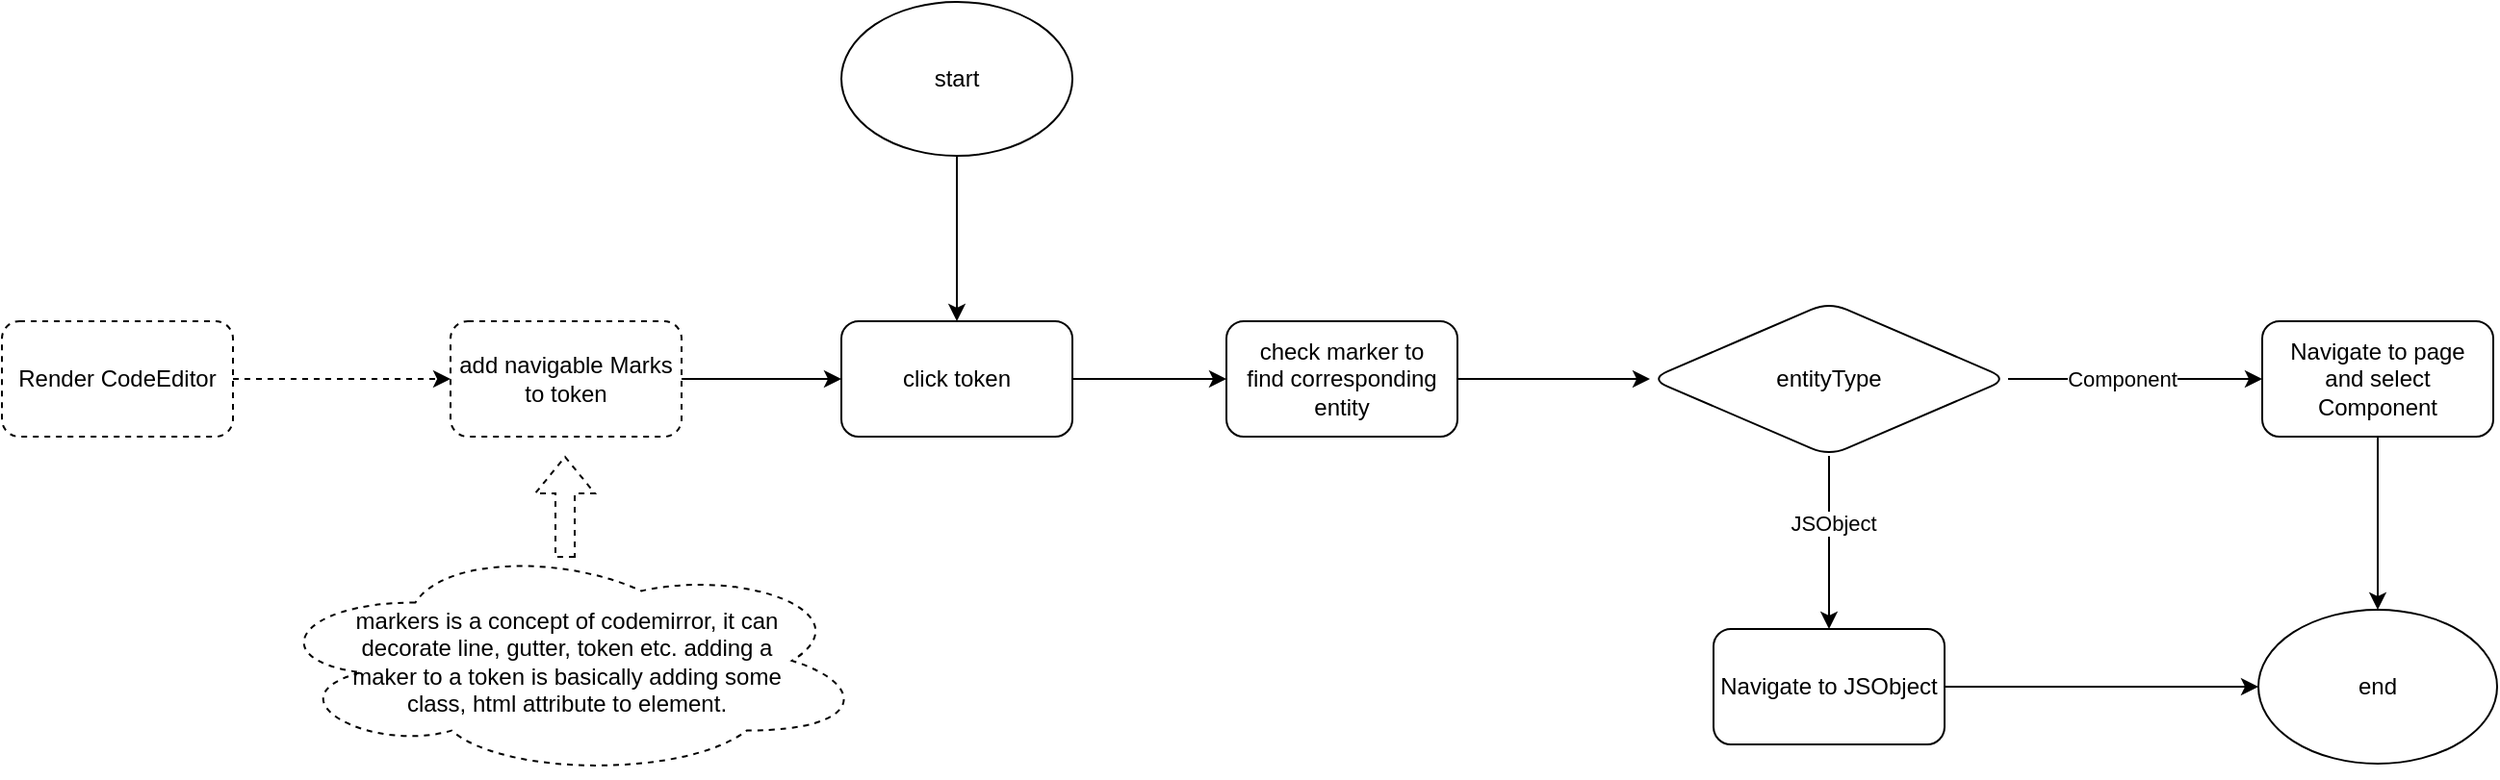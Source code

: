<mxfile version="22.0.8" type="github">
  <diagram name="第 1 页" id="ZBBKYDuIlerTsr3Q6FEJ">
    <mxGraphModel dx="2860" dy="1057" grid="0" gridSize="10" guides="1" tooltips="1" connect="1" arrows="1" fold="1" page="0" pageScale="1" pageWidth="827" pageHeight="1169" math="0" shadow="0">
      <root>
        <mxCell id="0" />
        <mxCell id="1" parent="0" />
        <mxCell id="jNZ0BRla7mMMRP4NIAB--3" value="" style="edgeStyle=orthogonalEdgeStyle;rounded=0;orthogonalLoop=1;jettySize=auto;html=1;dashed=1;" edge="1" parent="1" source="jNZ0BRla7mMMRP4NIAB--1" target="jNZ0BRla7mMMRP4NIAB--2">
          <mxGeometry relative="1" as="geometry" />
        </mxCell>
        <mxCell id="jNZ0BRla7mMMRP4NIAB--1" value="Render CodeEditor" style="rounded=1;whiteSpace=wrap;html=1;dashed=1;" vertex="1" parent="1">
          <mxGeometry x="-592" y="255" width="120" height="60" as="geometry" />
        </mxCell>
        <mxCell id="jNZ0BRla7mMMRP4NIAB--6" value="" style="edgeStyle=orthogonalEdgeStyle;rounded=0;orthogonalLoop=1;jettySize=auto;html=1;" edge="1" parent="1" source="jNZ0BRla7mMMRP4NIAB--2" target="jNZ0BRla7mMMRP4NIAB--5">
          <mxGeometry relative="1" as="geometry" />
        </mxCell>
        <mxCell id="jNZ0BRla7mMMRP4NIAB--2" value="add&amp;nbsp;navigable&lt;span style=&quot;background-color: initial;&quot;&gt;&amp;nbsp;Marks to&lt;/span&gt;&amp;nbsp;token" style="whiteSpace=wrap;html=1;rounded=1;dashed=1;" vertex="1" parent="1">
          <mxGeometry x="-359" y="255" width="120" height="60" as="geometry" />
        </mxCell>
        <mxCell id="jNZ0BRla7mMMRP4NIAB--4" value="markers is a concept of codemirror, it can &lt;br&gt;decorate line, gutter, token etc. adding a&lt;br&gt;maker to a token is basically adding some &lt;br&gt;class, html attribute to element." style="ellipse;shape=cloud;whiteSpace=wrap;html=1;dashed=1;" vertex="1" parent="1">
          <mxGeometry x="-455.5" y="371" width="313" height="121" as="geometry" />
        </mxCell>
        <mxCell id="jNZ0BRla7mMMRP4NIAB--10" value="" style="edgeStyle=orthogonalEdgeStyle;rounded=0;orthogonalLoop=1;jettySize=auto;html=1;" edge="1" parent="1" source="jNZ0BRla7mMMRP4NIAB--5" target="jNZ0BRla7mMMRP4NIAB--9">
          <mxGeometry relative="1" as="geometry" />
        </mxCell>
        <mxCell id="jNZ0BRla7mMMRP4NIAB--5" value="click token" style="whiteSpace=wrap;html=1;rounded=1;" vertex="1" parent="1">
          <mxGeometry x="-156" y="255" width="120" height="60" as="geometry" />
        </mxCell>
        <mxCell id="jNZ0BRla7mMMRP4NIAB--8" style="edgeStyle=orthogonalEdgeStyle;rounded=0;orthogonalLoop=1;jettySize=auto;html=1;" edge="1" parent="1" source="jNZ0BRla7mMMRP4NIAB--7" target="jNZ0BRla7mMMRP4NIAB--5">
          <mxGeometry relative="1" as="geometry" />
        </mxCell>
        <mxCell id="jNZ0BRla7mMMRP4NIAB--7" value="start" style="ellipse;whiteSpace=wrap;html=1;" vertex="1" parent="1">
          <mxGeometry x="-156" y="89" width="120" height="80" as="geometry" />
        </mxCell>
        <mxCell id="jNZ0BRla7mMMRP4NIAB--12" value="" style="edgeStyle=orthogonalEdgeStyle;rounded=0;orthogonalLoop=1;jettySize=auto;html=1;" edge="1" parent="1" source="jNZ0BRla7mMMRP4NIAB--9" target="jNZ0BRla7mMMRP4NIAB--11">
          <mxGeometry relative="1" as="geometry" />
        </mxCell>
        <mxCell id="jNZ0BRla7mMMRP4NIAB--9" value="check marker to&lt;br&gt;find corresponding&lt;br&gt;entity" style="whiteSpace=wrap;html=1;rounded=1;" vertex="1" parent="1">
          <mxGeometry x="44" y="255" width="120" height="60" as="geometry" />
        </mxCell>
        <mxCell id="jNZ0BRla7mMMRP4NIAB--14" value="" style="edgeStyle=orthogonalEdgeStyle;rounded=0;orthogonalLoop=1;jettySize=auto;html=1;" edge="1" parent="1" source="jNZ0BRla7mMMRP4NIAB--11" target="jNZ0BRla7mMMRP4NIAB--13">
          <mxGeometry relative="1" as="geometry" />
        </mxCell>
        <mxCell id="jNZ0BRla7mMMRP4NIAB--19" value="Component" style="edgeLabel;html=1;align=center;verticalAlign=middle;resizable=0;points=[];" vertex="1" connectable="0" parent="jNZ0BRla7mMMRP4NIAB--14">
          <mxGeometry x="-0.115" relative="1" as="geometry">
            <mxPoint as="offset" />
          </mxGeometry>
        </mxCell>
        <mxCell id="jNZ0BRla7mMMRP4NIAB--16" value="" style="edgeStyle=orthogonalEdgeStyle;rounded=0;orthogonalLoop=1;jettySize=auto;html=1;" edge="1" parent="1" source="jNZ0BRla7mMMRP4NIAB--11" target="jNZ0BRla7mMMRP4NIAB--15">
          <mxGeometry relative="1" as="geometry" />
        </mxCell>
        <mxCell id="jNZ0BRla7mMMRP4NIAB--17" value="JSObject" style="edgeLabel;html=1;align=center;verticalAlign=middle;resizable=0;points=[];" vertex="1" connectable="0" parent="jNZ0BRla7mMMRP4NIAB--16">
          <mxGeometry x="-0.222" y="2" relative="1" as="geometry">
            <mxPoint as="offset" />
          </mxGeometry>
        </mxCell>
        <mxCell id="jNZ0BRla7mMMRP4NIAB--11" value="entityType" style="rhombus;whiteSpace=wrap;html=1;rounded=1;" vertex="1" parent="1">
          <mxGeometry x="264" y="245" width="186" height="80" as="geometry" />
        </mxCell>
        <mxCell id="jNZ0BRla7mMMRP4NIAB--22" style="edgeStyle=orthogonalEdgeStyle;rounded=0;orthogonalLoop=1;jettySize=auto;html=1;" edge="1" parent="1" source="jNZ0BRla7mMMRP4NIAB--13" target="jNZ0BRla7mMMRP4NIAB--20">
          <mxGeometry relative="1" as="geometry" />
        </mxCell>
        <mxCell id="jNZ0BRla7mMMRP4NIAB--13" value="Navigate to page&lt;br&gt;and select Component" style="whiteSpace=wrap;html=1;rounded=1;" vertex="1" parent="1">
          <mxGeometry x="582" y="255" width="120" height="60" as="geometry" />
        </mxCell>
        <mxCell id="jNZ0BRla7mMMRP4NIAB--21" value="" style="edgeStyle=orthogonalEdgeStyle;rounded=0;orthogonalLoop=1;jettySize=auto;html=1;" edge="1" parent="1" source="jNZ0BRla7mMMRP4NIAB--15" target="jNZ0BRla7mMMRP4NIAB--20">
          <mxGeometry relative="1" as="geometry" />
        </mxCell>
        <mxCell id="jNZ0BRla7mMMRP4NIAB--15" value="Navigate to JSObject" style="whiteSpace=wrap;html=1;rounded=1;" vertex="1" parent="1">
          <mxGeometry x="297" y="415" width="120" height="60" as="geometry" />
        </mxCell>
        <mxCell id="jNZ0BRla7mMMRP4NIAB--20" value="end" style="ellipse;whiteSpace=wrap;html=1;rounded=1;" vertex="1" parent="1">
          <mxGeometry x="580" y="405" width="124" height="80" as="geometry" />
        </mxCell>
        <mxCell id="jNZ0BRla7mMMRP4NIAB--23" value="" style="shape=flexArrow;endArrow=classic;html=1;rounded=0;dashed=1;" edge="1" parent="1">
          <mxGeometry width="50" height="50" relative="1" as="geometry">
            <mxPoint x="-299.5" y="378" as="sourcePoint" />
            <mxPoint x="-299.5" y="325" as="targetPoint" />
          </mxGeometry>
        </mxCell>
      </root>
    </mxGraphModel>
  </diagram>
</mxfile>
